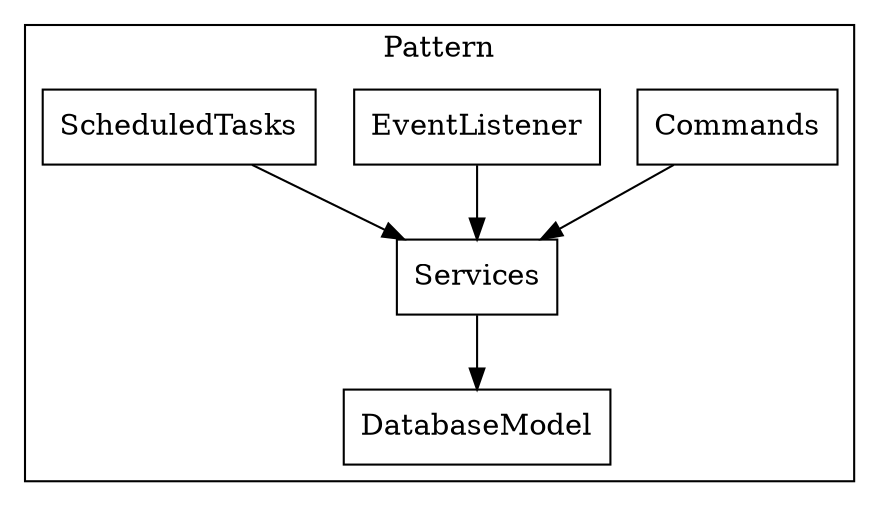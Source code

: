 digraph G {
  node [shape=box];
  subgraph clusterPattern {
    label = "Pattern";
    e1[label="Services"];
    e2[label="Commands"];
    e3[label="EventListener"];
    e4[label="DatabaseModel"];
    e5[label="ScheduledTasks"];
    e2 -> e1;
    e3 -> e1;
    e1 -> e4;
    e5 -> e1;
  }
}